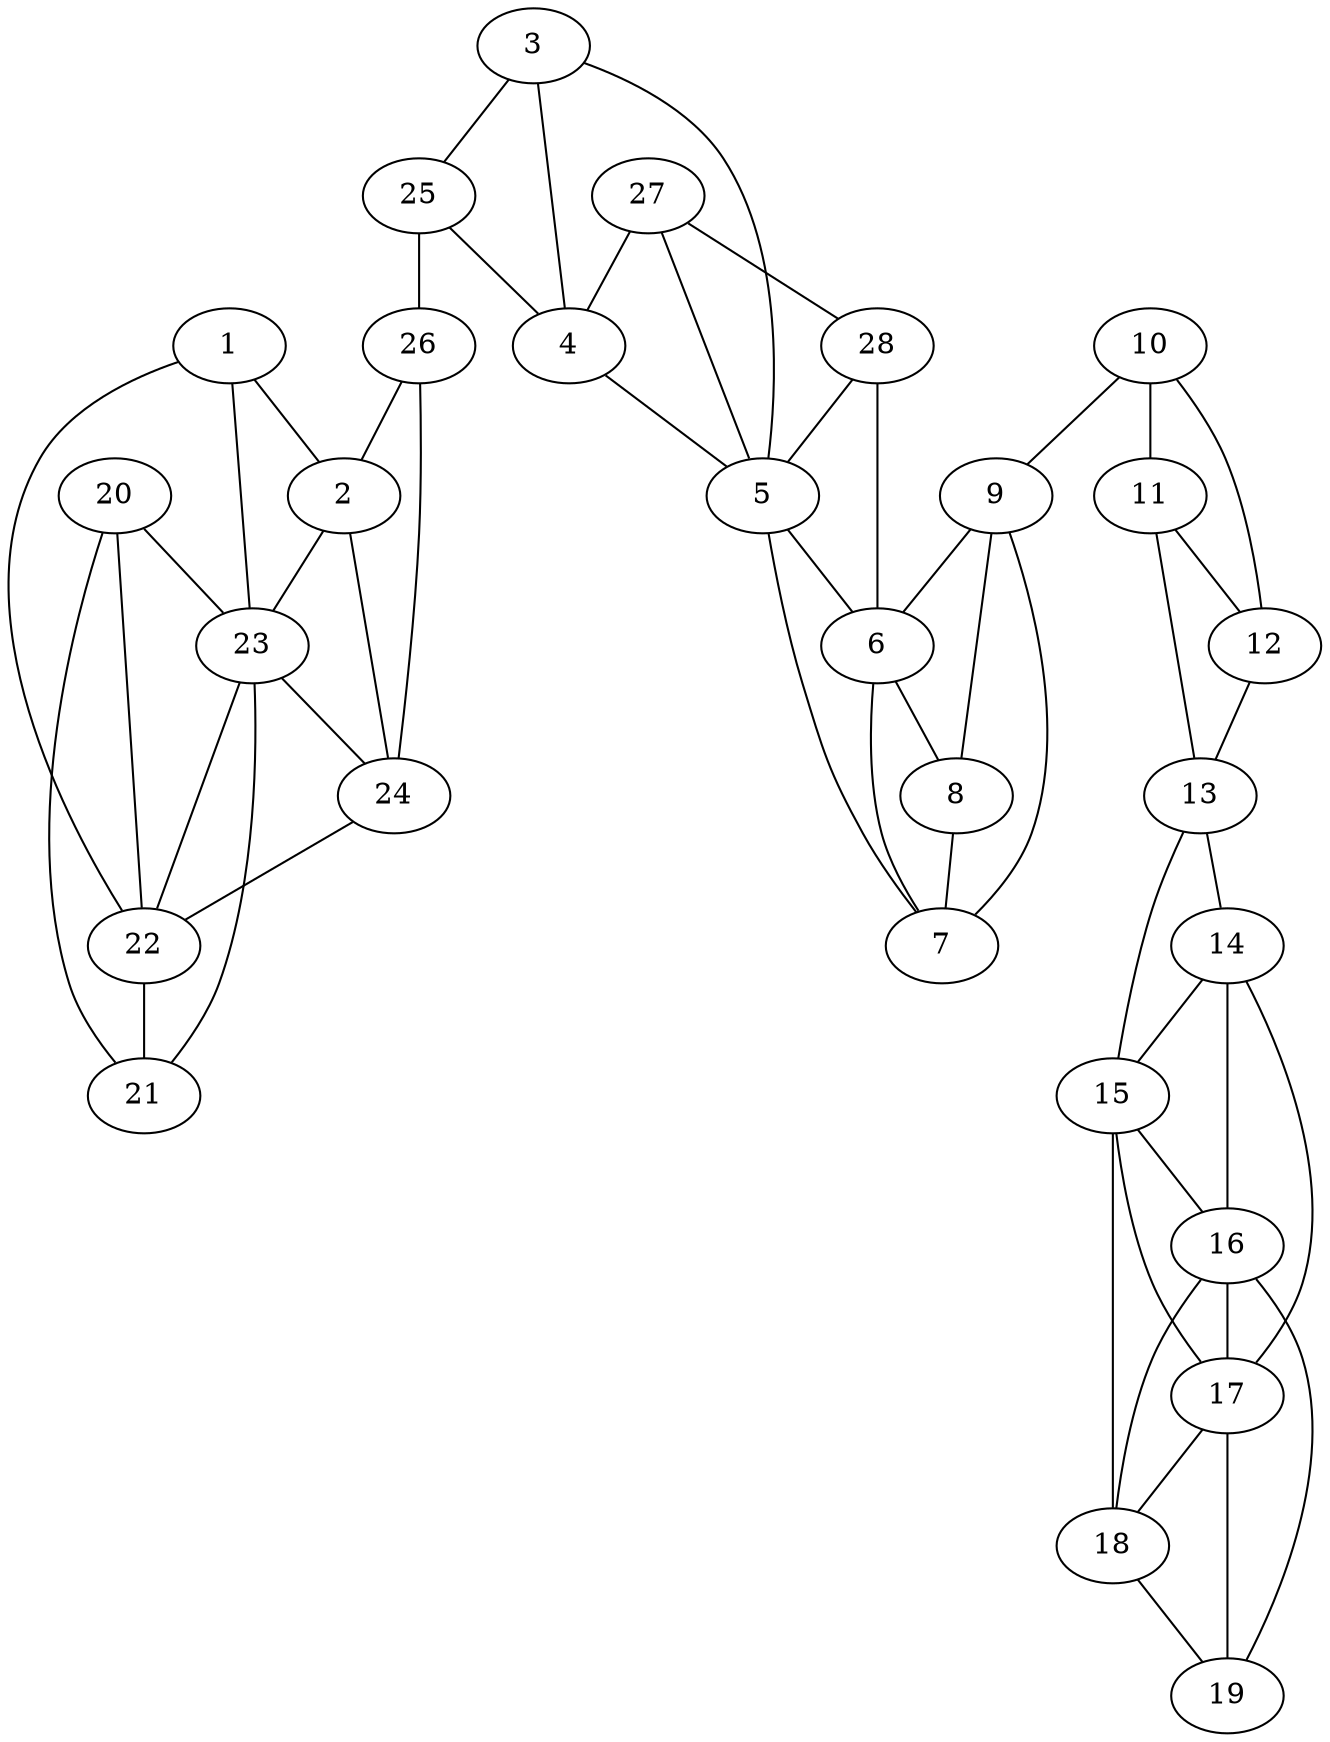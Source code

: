 graph pdb1ove {
	1	 [aaLength=5,
		sequence=NLSPV,
		type=0];
	2	 [aaLength=18,
		sequence=LSRPFQSIIHAKRTYREL,
		type=0];
	1 -- 2	 [distance0="33.84545",
		frequency=1,
		type0=3];
	22	 [aaLength=6,
		sequence=WEVPER,
		type=1];
	1 -- 22	 [distance0="31.75463",
		frequency=1,
		type0=2];
	23	 [aaLength=6,
		sequence=SGAYGS,
		type=1];
	1 -- 23	 [distance0="31.31065",
		frequency=1,
		type0=1];
	2 -- 23	 [distance0="32.41449",
		frequency=1,
		type0=2];
	24	 [aaLength=9,
		sequence=FDTKTGLRV,
		type=1];
	2 -- 24	 [distance0="26.28115",
		frequency=1,
		type0=1];
	3	 [aaLength=7,
		sequence=THLMGAD,
		type=0];
	5	 [aaLength=3,
		sequence=IIH,
		type=0];
	3 -- 5	 [distance0="40.5953",
		frequency=1,
		type0=3];
	4	 [aaLength=22,
		sequence=VKCQKLTDDHVQFLIYQILRGL,
		type=0];
	3 -- 4	 [distance0="15.35978",
		distance1="4.0",
		frequency=2,
		type0=1,
		type1=4];
	25	 [aaLength=7,
		sequence=SLEEFND,
		type=1];
	3 -- 25	 [distance0="37.99483",
		frequency=1,
		type0=2];
	4 -- 5	 [distance0="30.76884",
		distance1="7.0",
		frequency=2,
		type0=2,
		type1=4];
	7	 [aaLength=6,
		sequence=DEMTGY,
		type=0];
	5 -- 7	 [distance0="32.42465",
		frequency=1,
		type0=3];
	6	 [aaLength=5,
		sequence=GLARH,
		type=0];
	5 -- 6	 [distance0="28.19019",
		frequency=1,
		type0=1];
	6 -- 7	 [distance0="8.862125",
		distance1="2.0",
		frequency=2,
		type0=1,
		type1=4];
	8	 [aaLength=6,
		sequence=ATRWYR,
		type=0];
	6 -- 8	 [distance0="14.34971",
		frequency=1,
		type0=2];
	8 -- 7	 [distance0="10.77983",
		frequency=1,
		type0=1];
	9	 [aaLength=18,
		sequence=NWMHYNQTVDIWSVGCIM,
		type=0];
	9 -- 7	 [distance0="20.24382",
		frequency=1,
		type0=2];
	9 -- 6	 [distance0="28.80673",
		frequency=1,
		type0=3];
	9 -- 8	 [distance0="19.18637",
		frequency=1,
		type0=1];
	10	 [aaLength=14,
		sequence=TLFPGTDHIDQLKL,
		type=0];
	10 -- 9	 [distance0="30.33475",
		frequency=1,
		type0=3];
	11	 [aaLength=8,
		sequence=RLVGTPGA,
		type=0];
	10 -- 11	 [distance0="20.19783",
		distance1="2.0",
		frequency=2,
		type0=1,
		type1=4];
	12	 [aaLength=10,
		sequence=LLKKISSESA,
		type=0];
	10 -- 12	 [distance0="28.53814",
		frequency=1,
		type0=2];
	11 -- 12	 [distance0="11.55517",
		distance1="1.0",
		frequency=2,
		type0=1,
		type1=4];
	13	 [aaLength=5,
		sequence=TQMPK,
		type=0];
	11 -- 13	 [distance0="35.76083",
		frequency=1,
		type0=3];
	12 -- 13	 [distance0="34.02066",
		distance1="7.0",
		frequency=2,
		type0=3,
		type1=4];
	14	 [aaLength=12,
		sequence=NVFIGANPLAVD,
		type=0];
	13 -- 14	 [distance0="12.41925",
		distance1="4.0",
		frequency=2,
		type0=1,
		type1=4];
	15	 [aaLength=5,
		sequence=EKMLV,
		type=0];
	13 -- 15	 [distance0="32.82857",
		frequency=1,
		type0=2];
	14 -- 15	 [distance0="22.5091",
		distance1="2.0",
		frequency=2,
		type0=2,
		type1=4];
	16	 [aaLength=7,
		sequence=DSDKRIT,
		type=0];
	14 -- 16	 [distance0="23.95492",
		frequency=1,
		type0=3];
	15 -- 16	 [distance0="14.72578",
		distance1="1.0",
		frequency=2,
		type0=1,
		type1=4];
	17	 [aaLength=5,
		sequence=AAQAL,
		type=0];
	16 -- 17	 [distance0="13.56734",
		distance1="0.0",
		frequency=2,
		type0=1,
		type1=5];
	18	 [aaLength=6,
		sequence=VADPYD,
		type=0];
	17 -- 18	 [distance0="15.0",
		frequency=1,
		type0=4];
	17 -- 14	 [distance0="28.25034",
		frequency=1,
		type0=3];
	17 -- 15	 [distance0="25.44909",
		frequency=1,
		type0=2];
	18 -- 15	 [distance0="38.27231",
		frequency=1,
		type0=3];
	18 -- 16	 [distance0="35.62265",
		frequency=1,
		type0=2];
	19	 [aaLength=15,
		sequence=FESRDLLIDEWKSLT,
		type=0];
	18 -- 19	 [distance0="10.07895",
		distance1="2.0",
		frequency=2,
		type0=1,
		type1=4];
	19 -- 16	 [distance0="42.61063",
		frequency=1,
		type0=2];
	19 -- 17	 [distance0="45.40216",
		frequency=1,
		type0=3];
	20	 [aaLength=6,
		sequence=SQERPT,
		type=1];
	20 -- 22	 [distance0="16.0",
		frequency=1,
		type0=2];
	21	 [aaLength=6,
		sequence=RQELNK,
		type=1];
	20 -- 21	 [distance0="8.0",
		distance1="2.0",
		frequency=2,
		type0=1,
		type1=4];
	20 -- 23	 [distance0="30.0",
		frequency=1,
		type0=3];
	21 -- 23	 [distance0="22.0",
		frequency=1,
		type0=3];
	22 -- 21	 [distance0="8.0",
		frequency=1,
		type0=1];
	22 -- 23	 [distance0="14.0",
		distance1="8.0",
		frequency=2,
		type0=2,
		type1=4];
	23 -- 24	 [distance0="10.0",
		distance1="4.0",
		frequency=2,
		type0=1,
		type1=4];
	24 -- 22	 [distance0="24.0",
		frequency=1,
		type0=2];
	25 -- 4	 [distance0="33.79153",
		frequency=1,
		type0=2];
	26	 [aaLength=3,
		sequence=NVI,
		type=1];
	25 -- 26	 [distance0="13.0",
		frequency=1,
		type0=1];
	26 -- 2	 [distance0="35.36522",
		frequency=1,
		type0=2];
	26 -- 24	 [distance0="40.0",
		frequency=1,
		type0=3];
	27	 [aaLength=3,
		sequence=DLK,
		type=1];
	27 -- 5	 [distance0="34.44078",
		frequency=1,
		type0=2];
	27 -- 4	 [distance0="41.79554",
		frequency=1,
		type0=3];
	28	 [aaLength=3,
		sequence=VNE,
		type=1];
	27 -- 28	 [distance0="8.0",
		distance1="5.0",
		frequency=2,
		type0=1,
		type1=4];
	28 -- 5	 [distance0="36.25145",
		frequency=1,
		type0=2];
	28 -- 6	 [distance0="43.37155",
		distance1="9.0",
		frequency=2,
		type0=3,
		type1=4];
}
